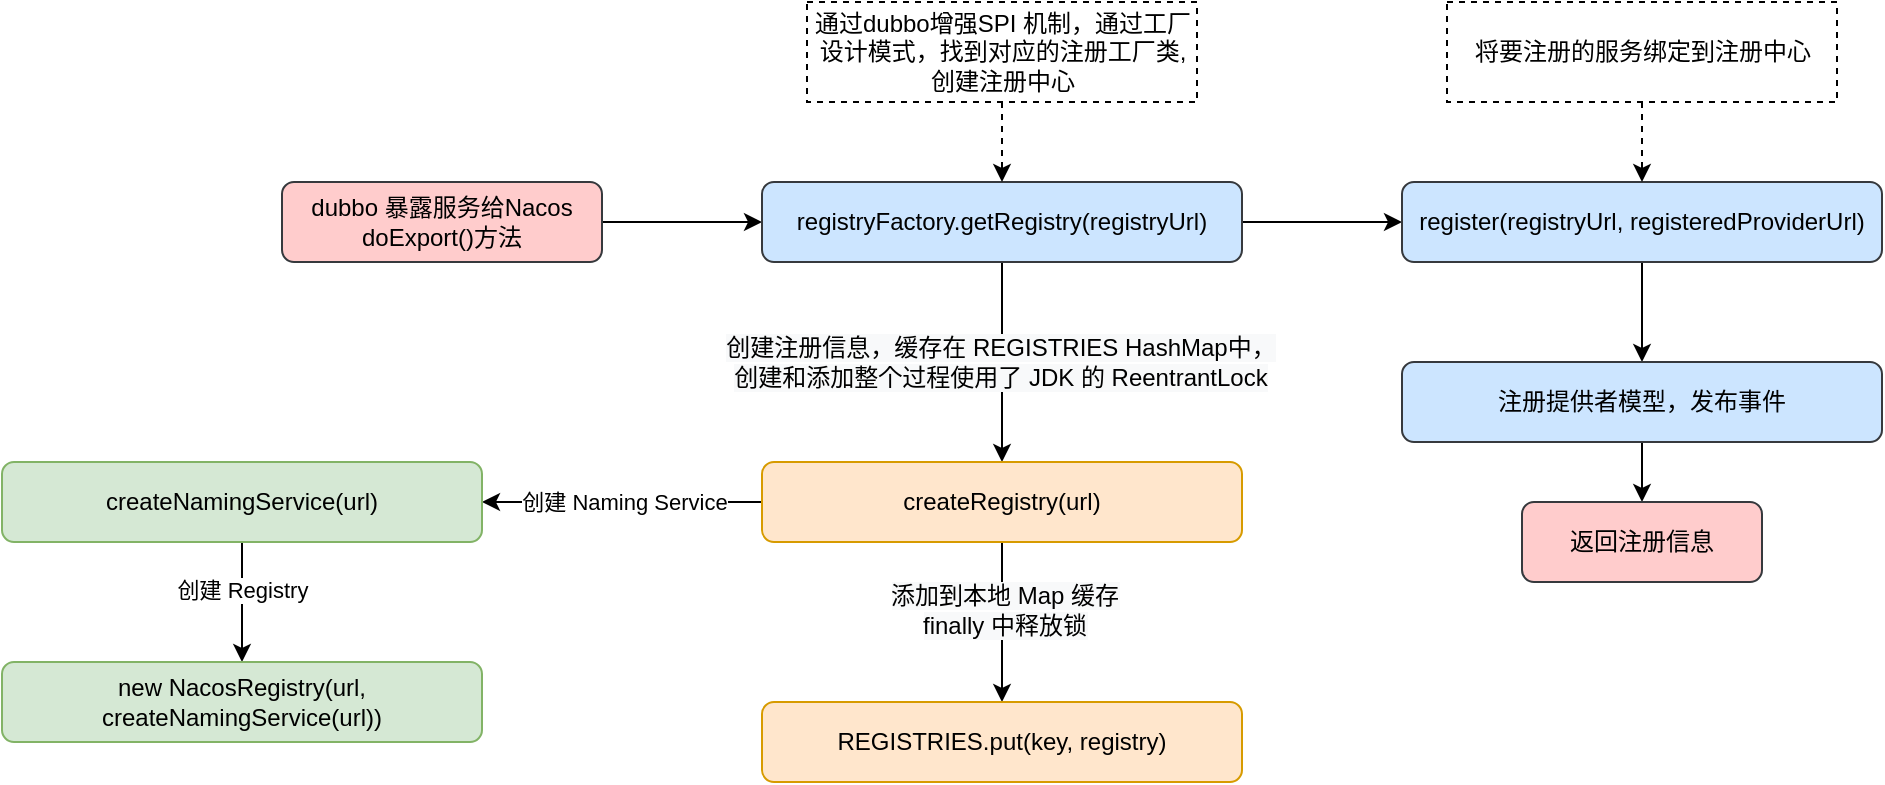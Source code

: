 <mxfile version="14.1.2" type="github">
  <diagram id="Wsj4afVeevuhm8IvAsYv" name="第 1 页">
    <mxGraphModel dx="1113" dy="729" grid="1" gridSize="10" guides="1" tooltips="1" connect="1" arrows="1" fold="1" page="1" pageScale="1" pageWidth="3300" pageHeight="2339" math="0" shadow="0">
      <root>
        <mxCell id="0" />
        <mxCell id="1" parent="0" />
        <mxCell id="NISNzgCOaCl-4DxK-km3-3" value="" style="edgeStyle=orthogonalEdgeStyle;rounded=1;orthogonalLoop=1;jettySize=auto;html=1;" edge="1" parent="1" source="NISNzgCOaCl-4DxK-km3-1" target="NISNzgCOaCl-4DxK-km3-2">
          <mxGeometry relative="1" as="geometry" />
        </mxCell>
        <mxCell id="NISNzgCOaCl-4DxK-km3-1" value="dubbo 暴露服务给Nacos&lt;br&gt;doExport()方法" style="rounded=1;whiteSpace=wrap;html=1;strokeColor=#36393d;fillColor=#ffcccc;" vertex="1" parent="1">
          <mxGeometry x="160" y="120" width="160" height="40" as="geometry" />
        </mxCell>
        <mxCell id="NISNzgCOaCl-4DxK-km3-8" value="" style="edgeStyle=orthogonalEdgeStyle;rounded=1;orthogonalLoop=1;jettySize=auto;html=1;" edge="1" parent="1" source="NISNzgCOaCl-4DxK-km3-2" target="NISNzgCOaCl-4DxK-km3-7">
          <mxGeometry relative="1" as="geometry" />
        </mxCell>
        <mxCell id="NISNzgCOaCl-4DxK-km3-22" value="&lt;span style=&quot;font-size: 12px ; background-color: rgb(248 , 249 , 250)&quot;&gt;创建注册信息，缓存在&amp;nbsp;REGISTRIES HashMap中，&lt;br&gt;创建和添加整个过程使用了 JDK 的&amp;nbsp;ReentrantLock&lt;/span&gt;" style="edgeLabel;html=1;align=center;verticalAlign=middle;resizable=0;points=[];" vertex="1" connectable="0" parent="NISNzgCOaCl-4DxK-km3-8">
          <mxGeometry x="-0.013" y="-1" relative="1" as="geometry">
            <mxPoint as="offset" />
          </mxGeometry>
        </mxCell>
        <mxCell id="NISNzgCOaCl-4DxK-km3-25" value="" style="edgeStyle=orthogonalEdgeStyle;rounded=1;orthogonalLoop=1;jettySize=auto;html=1;" edge="1" parent="1" source="NISNzgCOaCl-4DxK-km3-2" target="NISNzgCOaCl-4DxK-km3-24">
          <mxGeometry relative="1" as="geometry" />
        </mxCell>
        <mxCell id="NISNzgCOaCl-4DxK-km3-2" value="registryFactory.getRegistry(registryUrl)" style="rounded=1;whiteSpace=wrap;html=1;strokeColor=#36393d;fillColor=#cce5ff;" vertex="1" parent="1">
          <mxGeometry x="400" y="120" width="240" height="40" as="geometry" />
        </mxCell>
        <mxCell id="NISNzgCOaCl-4DxK-km3-6" value="" style="edgeStyle=orthogonalEdgeStyle;rounded=1;orthogonalLoop=1;jettySize=auto;html=1;dashed=1;" edge="1" parent="1" source="NISNzgCOaCl-4DxK-km3-5" target="NISNzgCOaCl-4DxK-km3-2">
          <mxGeometry relative="1" as="geometry" />
        </mxCell>
        <mxCell id="NISNzgCOaCl-4DxK-km3-5" value="通过dubbo增强SPI 机制，通过工厂设计模式，找到对应的注册工厂类,创建注册中心" style="text;html=1;fillColor=none;align=center;verticalAlign=middle;whiteSpace=wrap;rounded=0;strokeColor=#000000;dashed=1;" vertex="1" parent="1">
          <mxGeometry x="422.5" y="30" width="195" height="50" as="geometry" />
        </mxCell>
        <mxCell id="NISNzgCOaCl-4DxK-km3-12" value="" style="edgeStyle=orthogonalEdgeStyle;rounded=1;orthogonalLoop=1;jettySize=auto;html=1;" edge="1" parent="1" source="NISNzgCOaCl-4DxK-km3-7" target="NISNzgCOaCl-4DxK-km3-11">
          <mxGeometry relative="1" as="geometry" />
        </mxCell>
        <mxCell id="NISNzgCOaCl-4DxK-km3-13" value="创建 Naming Service" style="edgeLabel;html=1;align=center;verticalAlign=middle;resizable=0;points=[];" vertex="1" connectable="0" parent="NISNzgCOaCl-4DxK-km3-12">
          <mxGeometry x="-0.114" y="3" relative="1" as="geometry">
            <mxPoint x="-7.65" y="-3" as="offset" />
          </mxGeometry>
        </mxCell>
        <mxCell id="NISNzgCOaCl-4DxK-km3-18" value="" style="edgeStyle=orthogonalEdgeStyle;rounded=1;orthogonalLoop=1;jettySize=auto;html=1;" edge="1" parent="1" source="NISNzgCOaCl-4DxK-km3-7" target="NISNzgCOaCl-4DxK-km3-17">
          <mxGeometry relative="1" as="geometry" />
        </mxCell>
        <mxCell id="NISNzgCOaCl-4DxK-km3-23" value="&lt;span style=&quot;font-size: 12px ; background-color: rgb(248 , 249 , 250)&quot;&gt;添加到本地 Map 缓存&lt;/span&gt;&lt;br style=&quot;font-size: 12px&quot;&gt;&lt;span style=&quot;font-size: 12px ; background-color: rgb(248 , 249 , 250)&quot;&gt;finally 中释放锁&lt;/span&gt;" style="edgeLabel;html=1;align=center;verticalAlign=middle;resizable=0;points=[];" vertex="1" connectable="0" parent="NISNzgCOaCl-4DxK-km3-18">
          <mxGeometry x="-0.166" y="1" relative="1" as="geometry">
            <mxPoint as="offset" />
          </mxGeometry>
        </mxCell>
        <mxCell id="NISNzgCOaCl-4DxK-km3-7" value="createRegistry(url)" style="rounded=1;whiteSpace=wrap;html=1;strokeColor=#d79b00;fillColor=#ffe6cc;" vertex="1" parent="1">
          <mxGeometry x="400" y="260" width="240" height="40" as="geometry" />
        </mxCell>
        <mxCell id="NISNzgCOaCl-4DxK-km3-15" value="" style="edgeStyle=orthogonalEdgeStyle;rounded=1;orthogonalLoop=1;jettySize=auto;html=1;" edge="1" parent="1" source="NISNzgCOaCl-4DxK-km3-11" target="NISNzgCOaCl-4DxK-km3-14">
          <mxGeometry relative="1" as="geometry" />
        </mxCell>
        <mxCell id="NISNzgCOaCl-4DxK-km3-16" value="创建 Registry" style="edgeLabel;html=1;align=center;verticalAlign=middle;resizable=0;points=[];" vertex="1" connectable="0" parent="NISNzgCOaCl-4DxK-km3-15">
          <mxGeometry x="-0.2" relative="1" as="geometry">
            <mxPoint as="offset" />
          </mxGeometry>
        </mxCell>
        <mxCell id="NISNzgCOaCl-4DxK-km3-11" value="createNamingService(url)" style="rounded=1;whiteSpace=wrap;html=1;strokeColor=#82b366;fillColor=#d5e8d4;" vertex="1" parent="1">
          <mxGeometry x="20" y="260" width="240" height="40" as="geometry" />
        </mxCell>
        <mxCell id="NISNzgCOaCl-4DxK-km3-14" value="new NacosRegistry(url, createNamingService(url))" style="rounded=1;whiteSpace=wrap;html=1;strokeColor=#82b366;fillColor=#d5e8d4;" vertex="1" parent="1">
          <mxGeometry x="20" y="360" width="240" height="40" as="geometry" />
        </mxCell>
        <mxCell id="NISNzgCOaCl-4DxK-km3-17" value="REGISTRIES.put(key, registry)" style="rounded=1;whiteSpace=wrap;html=1;strokeColor=#d79b00;fillColor=#ffe6cc;" vertex="1" parent="1">
          <mxGeometry x="400" y="380" width="240" height="40" as="geometry" />
        </mxCell>
        <mxCell id="NISNzgCOaCl-4DxK-km3-29" value="" style="edgeStyle=orthogonalEdgeStyle;rounded=1;orthogonalLoop=1;jettySize=auto;html=1;" edge="1" parent="1" source="NISNzgCOaCl-4DxK-km3-24" target="NISNzgCOaCl-4DxK-km3-28">
          <mxGeometry relative="1" as="geometry" />
        </mxCell>
        <mxCell id="NISNzgCOaCl-4DxK-km3-24" value="register(registryUrl, registeredProviderUrl)" style="rounded=1;whiteSpace=wrap;html=1;strokeColor=#36393d;fillColor=#cce5ff;" vertex="1" parent="1">
          <mxGeometry x="720" y="120" width="240" height="40" as="geometry" />
        </mxCell>
        <mxCell id="NISNzgCOaCl-4DxK-km3-27" value="" style="edgeStyle=orthogonalEdgeStyle;rounded=1;orthogonalLoop=1;jettySize=auto;html=1;dashed=1;" edge="1" parent="1" source="NISNzgCOaCl-4DxK-km3-26" target="NISNzgCOaCl-4DxK-km3-24">
          <mxGeometry relative="1" as="geometry" />
        </mxCell>
        <mxCell id="NISNzgCOaCl-4DxK-km3-26" value="将要注册的服务绑定到注册中心" style="text;html=1;fillColor=none;align=center;verticalAlign=middle;whiteSpace=wrap;rounded=0;strokeColor=#000000;dashed=1;" vertex="1" parent="1">
          <mxGeometry x="742.5" y="30" width="195" height="50" as="geometry" />
        </mxCell>
        <mxCell id="NISNzgCOaCl-4DxK-km3-33" value="" style="edgeStyle=orthogonalEdgeStyle;rounded=1;orthogonalLoop=1;jettySize=auto;html=1;" edge="1" parent="1" source="NISNzgCOaCl-4DxK-km3-28" target="NISNzgCOaCl-4DxK-km3-32">
          <mxGeometry relative="1" as="geometry" />
        </mxCell>
        <mxCell id="NISNzgCOaCl-4DxK-km3-28" value="注册提供者模型，发布事件" style="rounded=1;whiteSpace=wrap;html=1;strokeColor=#36393d;fillColor=#cce5ff;" vertex="1" parent="1">
          <mxGeometry x="720" y="210" width="240" height="40" as="geometry" />
        </mxCell>
        <mxCell id="NISNzgCOaCl-4DxK-km3-32" value="返回注册信息" style="rounded=1;whiteSpace=wrap;html=1;strokeColor=#36393d;fillColor=#ffcccc;" vertex="1" parent="1">
          <mxGeometry x="780" y="280" width="120" height="40" as="geometry" />
        </mxCell>
      </root>
    </mxGraphModel>
  </diagram>
</mxfile>
